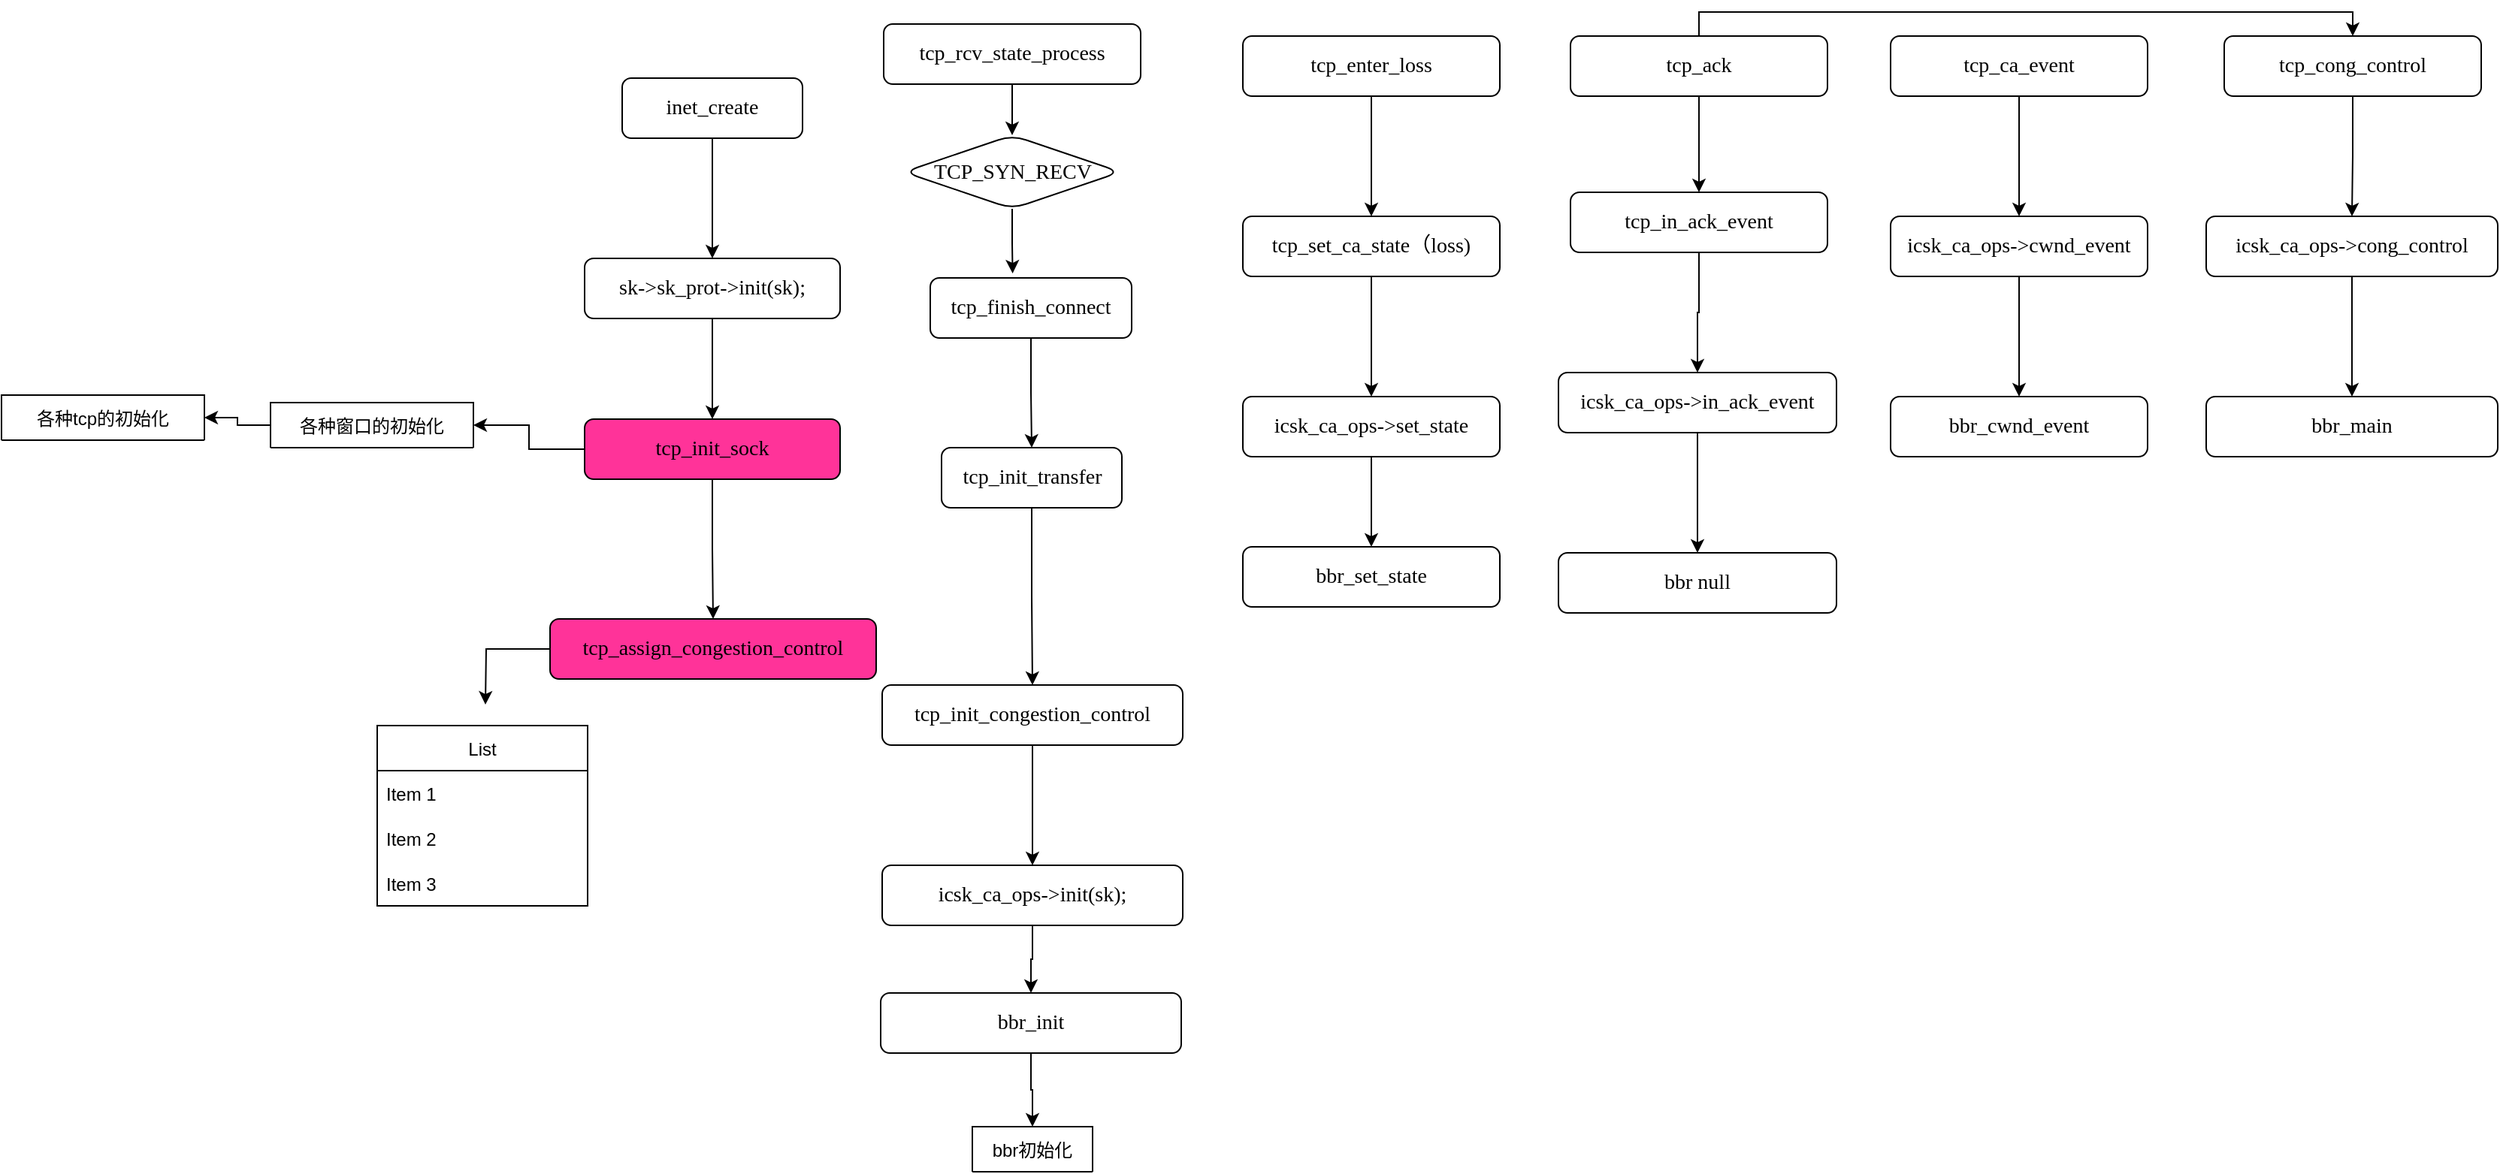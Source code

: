 <mxfile version="15.9.6" type="github">
  <diagram id="C5RBs43oDa-KdzZeNtuy" name="Page-1">
    <mxGraphModel dx="1551" dy="657" grid="0" gridSize="10" guides="1" tooltips="1" connect="1" arrows="1" fold="1" page="0" pageScale="1" pageWidth="827" pageHeight="1169" background="#FFFFFF" math="0" shadow="0">
      <root>
        <mxCell id="WIyWlLk6GJQsqaUBKTNV-0" />
        <mxCell id="WIyWlLk6GJQsqaUBKTNV-1" parent="WIyWlLk6GJQsqaUBKTNV-0" />
        <mxCell id="KVTQln2U7VDyB-NZJ23g-1" value="" style="edgeStyle=orthogonalEdgeStyle;rounded=0;orthogonalLoop=1;jettySize=auto;html=1;fontColor=default;labelBackgroundColor=none;" edge="1" parent="WIyWlLk6GJQsqaUBKTNV-1" source="WIyWlLk6GJQsqaUBKTNV-3" target="KVTQln2U7VDyB-NZJ23g-0">
          <mxGeometry relative="1" as="geometry" />
        </mxCell>
        <mxCell id="WIyWlLk6GJQsqaUBKTNV-3" value="&lt;pre style=&quot;font-family: &amp;quot;jetbrains mono&amp;quot;; font-size: 10.5pt;&quot;&gt;&lt;span style=&quot;&quot;&gt;inet_create&lt;/span&gt;&lt;/pre&gt;" style="rounded=1;whiteSpace=wrap;html=1;fontSize=12;glass=0;strokeWidth=1;shadow=0;labelBackgroundColor=none;fontColor=default;" parent="WIyWlLk6GJQsqaUBKTNV-1" vertex="1">
          <mxGeometry x="160" y="80" width="120" height="40" as="geometry" />
        </mxCell>
        <mxCell id="KVTQln2U7VDyB-NZJ23g-3" value="" style="edgeStyle=orthogonalEdgeStyle;rounded=0;orthogonalLoop=1;jettySize=auto;html=1;fontColor=default;labelBackgroundColor=none;" edge="1" parent="WIyWlLk6GJQsqaUBKTNV-1" source="KVTQln2U7VDyB-NZJ23g-0" target="KVTQln2U7VDyB-NZJ23g-2">
          <mxGeometry relative="1" as="geometry" />
        </mxCell>
        <mxCell id="KVTQln2U7VDyB-NZJ23g-0" value="&lt;pre style=&quot;font-family: &amp;quot;jetbrains mono&amp;quot;; font-size: 10.5pt;&quot;&gt;&lt;pre style=&quot;font-family: &amp;quot;jetbrains mono&amp;quot; ; font-size: 10.5pt&quot;&gt;sk-&amp;gt;&lt;span style=&quot;&quot;&gt;sk_prot&lt;/span&gt;-&amp;gt;init(sk)&lt;span style=&quot;&quot;&gt;;&lt;/span&gt;&lt;/pre&gt;&lt;/pre&gt;" style="rounded=1;whiteSpace=wrap;html=1;fontSize=12;glass=0;strokeWidth=1;shadow=0;labelBackgroundColor=none;fontColor=default;" vertex="1" parent="WIyWlLk6GJQsqaUBKTNV-1">
          <mxGeometry x="135" y="200" width="170" height="40" as="geometry" />
        </mxCell>
        <mxCell id="KVTQln2U7VDyB-NZJ23g-7" value="" style="edgeStyle=orthogonalEdgeStyle;rounded=0;orthogonalLoop=1;jettySize=auto;html=1;fontColor=default;labelBackgroundColor=none;" edge="1" parent="WIyWlLk6GJQsqaUBKTNV-1" source="KVTQln2U7VDyB-NZJ23g-2" target="KVTQln2U7VDyB-NZJ23g-6">
          <mxGeometry relative="1" as="geometry" />
        </mxCell>
        <mxCell id="KVTQln2U7VDyB-NZJ23g-40" value="" style="edgeStyle=orthogonalEdgeStyle;rounded=0;orthogonalLoop=1;jettySize=auto;html=1;fontColor=default;labelBackgroundColor=none;entryX=1;entryY=0.5;entryDx=0;entryDy=0;" edge="1" parent="WIyWlLk6GJQsqaUBKTNV-1" source="KVTQln2U7VDyB-NZJ23g-2" target="KVTQln2U7VDyB-NZJ23g-12">
          <mxGeometry relative="1" as="geometry">
            <mxPoint x="3" y="412" as="targetPoint" />
          </mxGeometry>
        </mxCell>
        <mxCell id="KVTQln2U7VDyB-NZJ23g-2" value="&lt;pre style=&quot;font-family: &amp;quot;jetbrains mono&amp;quot;; font-size: 10.5pt;&quot;&gt;&lt;pre style=&quot;font-family: &amp;quot;jetbrains mono&amp;quot; ; font-size: 10.5pt&quot;&gt;&lt;pre style=&quot;font-family: &amp;quot;jetbrains mono&amp;quot; ; font-size: 10.5pt&quot;&gt;&lt;span style=&quot;&quot;&gt;tcp_init_sock&lt;/span&gt;&lt;/pre&gt;&lt;/pre&gt;&lt;/pre&gt;" style="rounded=1;whiteSpace=wrap;html=1;fontSize=12;glass=0;strokeWidth=1;shadow=0;labelBackgroundColor=none;fillColor=#FF3399;fontColor=default;" vertex="1" parent="WIyWlLk6GJQsqaUBKTNV-1">
          <mxGeometry x="135" y="307" width="170" height="40" as="geometry" />
        </mxCell>
        <mxCell id="KVTQln2U7VDyB-NZJ23g-9" value="" style="edgeStyle=orthogonalEdgeStyle;rounded=0;orthogonalLoop=1;jettySize=auto;html=1;fontColor=default;labelBackgroundColor=none;" edge="1" parent="WIyWlLk6GJQsqaUBKTNV-1" source="KVTQln2U7VDyB-NZJ23g-6">
          <mxGeometry relative="1" as="geometry">
            <mxPoint x="69" y="497" as="targetPoint" />
          </mxGeometry>
        </mxCell>
        <mxCell id="KVTQln2U7VDyB-NZJ23g-6" value="&lt;pre style=&quot;font-family: &amp;quot;jetbrains mono&amp;quot;; font-size: 10.5pt;&quot;&gt;&lt;pre style=&quot;font-family: &amp;quot;jetbrains mono&amp;quot; ; font-size: 10.5pt&quot;&gt;&lt;pre style=&quot;font-family: &amp;quot;jetbrains mono&amp;quot; ; font-size: 10.5pt&quot;&gt;&lt;pre style=&quot;font-family: &amp;quot;jetbrains mono&amp;quot;; font-size: 10.5pt;&quot;&gt;&lt;span style=&quot;&quot;&gt;tcp_assign_congestion_control&lt;/span&gt;&lt;/pre&gt;&lt;/pre&gt;&lt;/pre&gt;&lt;/pre&gt;" style="rounded=1;whiteSpace=wrap;html=1;fontSize=12;glass=0;strokeWidth=1;shadow=0;labelBackgroundColor=none;fillColor=#FF3399;fontColor=default;" vertex="1" parent="WIyWlLk6GJQsqaUBKTNV-1">
          <mxGeometry x="112" y="440" width="217" height="40" as="geometry" />
        </mxCell>
        <mxCell id="KVTQln2U7VDyB-NZJ23g-33" value="" style="edgeStyle=orthogonalEdgeStyle;rounded=0;orthogonalLoop=1;jettySize=auto;html=1;fontColor=default;labelBackgroundColor=none;" edge="1" parent="WIyWlLk6GJQsqaUBKTNV-1" source="KVTQln2U7VDyB-NZJ23g-12" target="KVTQln2U7VDyB-NZJ23g-29">
          <mxGeometry relative="1" as="geometry" />
        </mxCell>
        <mxCell id="KVTQln2U7VDyB-NZJ23g-12" value="各种窗口的初始化" style="swimlane;fontStyle=0;childLayout=stackLayout;horizontal=1;startSize=30;horizontalStack=0;resizeParent=1;resizeParentMax=0;resizeLast=0;collapsible=1;marginBottom=0;labelBackgroundColor=none;fontColor=default;fillColor=#FFFFFF;" vertex="1" collapsed="1" parent="WIyWlLk6GJQsqaUBKTNV-1">
          <mxGeometry x="-74" y="296" width="135" height="30" as="geometry">
            <mxRectangle x="-74" y="296" width="140" height="152" as="alternateBounds" />
          </mxGeometry>
        </mxCell>
        <mxCell id="KVTQln2U7VDyB-NZJ23g-13" value="1.snd_cwnd = 10&#xa;" style="text;strokeColor=none;fillColor=none;align=left;verticalAlign=middle;spacingLeft=4;spacingRight=4;overflow=hidden;points=[[0,0.5],[1,0.5]];portConstraint=eastwest;rotatable=0;labelBackgroundColor=none;fontColor=#000000;" vertex="1" parent="KVTQln2U7VDyB-NZJ23g-12">
          <mxGeometry y="30" width="135" height="30" as="geometry" />
        </mxCell>
        <mxCell id="KVTQln2U7VDyB-NZJ23g-14" value="2.sk_sndbuf = sysctl_tcp_wmem[1]&#xa;" style="text;strokeColor=none;fillColor=none;align=left;verticalAlign=middle;spacingLeft=4;spacingRight=4;overflow=hidden;points=[[0,0.5],[1,0.5]];portConstraint=eastwest;rotatable=0;labelBackgroundColor=none;fontColor=#000000;" vertex="1" parent="KVTQln2U7VDyB-NZJ23g-12">
          <mxGeometry y="60" width="135" height="30" as="geometry" />
        </mxCell>
        <mxCell id="KVTQln2U7VDyB-NZJ23g-15" value="3. sk_rcvbuf = ysctl_tcp_rmem[1]" style="text;strokeColor=none;fillColor=none;align=left;verticalAlign=middle;spacingLeft=4;spacingRight=4;overflow=hidden;points=[[0,0.5],[1,0.5]];portConstraint=eastwest;rotatable=0;labelBackgroundColor=none;fontColor=#000000;" vertex="1" parent="KVTQln2U7VDyB-NZJ23g-12">
          <mxGeometry y="90" width="135" height="31" as="geometry" />
        </mxCell>
        <mxCell id="KVTQln2U7VDyB-NZJ23g-57" value="4. tp-&gt;rtt_min初始化" style="text;strokeColor=none;fillColor=none;align=left;verticalAlign=middle;spacingLeft=4;spacingRight=4;overflow=hidden;points=[[0,0.5],[1,0.5]];portConstraint=eastwest;rotatable=0;labelBackgroundColor=none;fontColor=#000000;" vertex="1" parent="KVTQln2U7VDyB-NZJ23g-12">
          <mxGeometry y="121" width="135" height="31" as="geometry" />
        </mxCell>
        <mxCell id="KVTQln2U7VDyB-NZJ23g-29" value="各种tcp的初始化" style="swimlane;fontStyle=0;childLayout=stackLayout;horizontal=1;startSize=30;horizontalStack=0;resizeParent=1;resizeParentMax=0;resizeLast=0;collapsible=1;marginBottom=0;labelBackgroundColor=none;fontColor=default;fillColor=#FFFFFF;" vertex="1" collapsed="1" parent="WIyWlLk6GJQsqaUBKTNV-1">
          <mxGeometry x="-253" y="291" width="135" height="30" as="geometry">
            <mxRectangle x="-67" y="386" width="140" height="121" as="alternateBounds" />
          </mxGeometry>
        </mxCell>
        <mxCell id="KVTQln2U7VDyB-NZJ23g-30" value="mss_cache = 536" style="text;strokeColor=none;fillColor=none;align=left;verticalAlign=middle;spacingLeft=4;spacingRight=4;overflow=hidden;points=[[0,0.5],[1,0.5]];portConstraint=eastwest;rotatable=0;labelBackgroundColor=none;fontColor=#000000;" vertex="1" parent="KVTQln2U7VDyB-NZJ23g-29">
          <mxGeometry y="30" width="135" height="30" as="geometry" />
        </mxCell>
        <mxCell id="KVTQln2U7VDyB-NZJ23g-31" value="快速空洞重传reordering = sysctl_tcp_reordering" style="text;strokeColor=none;fillColor=none;align=left;verticalAlign=middle;spacingLeft=4;spacingRight=4;overflow=hidden;points=[[0,0.5],[1,0.5]];portConstraint=eastwest;rotatable=0;labelBackgroundColor=none;fontColor=#000000;" vertex="1" parent="KVTQln2U7VDyB-NZJ23g-29">
          <mxGeometry y="60" width="135" height="30" as="geometry" />
        </mxCell>
        <mxCell id="KVTQln2U7VDyB-NZJ23g-32" value="3. sk_rcvbuf = ysctl_tcp_rmem[1]" style="text;strokeColor=none;fillColor=none;align=left;verticalAlign=middle;spacingLeft=4;spacingRight=4;overflow=hidden;points=[[0,0.5],[1,0.5]];portConstraint=eastwest;rotatable=0;labelBackgroundColor=none;fontColor=#000000;" vertex="1" parent="KVTQln2U7VDyB-NZJ23g-29">
          <mxGeometry y="90" width="135" height="31" as="geometry" />
        </mxCell>
        <mxCell id="KVTQln2U7VDyB-NZJ23g-34" value="List" style="swimlane;fontStyle=0;childLayout=stackLayout;horizontal=1;startSize=30;horizontalStack=0;resizeParent=1;resizeParentMax=0;resizeLast=0;collapsible=1;marginBottom=0;labelBackgroundColor=none;fontColor=default;fillColor=#FFFFFF;" vertex="1" parent="WIyWlLk6GJQsqaUBKTNV-1">
          <mxGeometry x="-3" y="511" width="140" height="120" as="geometry" />
        </mxCell>
        <mxCell id="KVTQln2U7VDyB-NZJ23g-35" value="Item 1" style="text;strokeColor=none;fillColor=none;align=left;verticalAlign=middle;spacingLeft=4;spacingRight=4;overflow=hidden;points=[[0,0.5],[1,0.5]];portConstraint=eastwest;rotatable=0;labelBackgroundColor=none;fontColor=default;" vertex="1" parent="KVTQln2U7VDyB-NZJ23g-34">
          <mxGeometry y="30" width="140" height="30" as="geometry" />
        </mxCell>
        <mxCell id="KVTQln2U7VDyB-NZJ23g-36" value="Item 2" style="text;strokeColor=none;fillColor=none;align=left;verticalAlign=middle;spacingLeft=4;spacingRight=4;overflow=hidden;points=[[0,0.5],[1,0.5]];portConstraint=eastwest;rotatable=0;labelBackgroundColor=none;fontColor=default;" vertex="1" parent="KVTQln2U7VDyB-NZJ23g-34">
          <mxGeometry y="60" width="140" height="30" as="geometry" />
        </mxCell>
        <mxCell id="KVTQln2U7VDyB-NZJ23g-37" value="Item 3" style="text;strokeColor=none;fillColor=none;align=left;verticalAlign=middle;spacingLeft=4;spacingRight=4;overflow=hidden;points=[[0,0.5],[1,0.5]];portConstraint=eastwest;rotatable=0;labelBackgroundColor=none;fontColor=default;" vertex="1" parent="KVTQln2U7VDyB-NZJ23g-34">
          <mxGeometry y="90" width="140" height="30" as="geometry" />
        </mxCell>
        <mxCell id="KVTQln2U7VDyB-NZJ23g-44" value="" style="edgeStyle=orthogonalEdgeStyle;rounded=0;orthogonalLoop=1;jettySize=auto;html=1;fontColor=default;labelBackgroundColor=none;" edge="1" parent="WIyWlLk6GJQsqaUBKTNV-1" source="KVTQln2U7VDyB-NZJ23g-41" target="KVTQln2U7VDyB-NZJ23g-49">
          <mxGeometry relative="1" as="geometry">
            <mxPoint x="425" y="321" as="targetPoint" />
          </mxGeometry>
        </mxCell>
        <mxCell id="KVTQln2U7VDyB-NZJ23g-41" value="&lt;pre style=&quot;font-family: &amp;quot;jetbrains mono&amp;quot;; font-size: 10.5pt;&quot;&gt;&lt;pre style=&quot;font-family: &amp;quot;jetbrains mono&amp;quot;; font-size: 10.5pt;&quot;&gt;&lt;span style=&quot;&quot;&gt;tcp_finish_connect&lt;/span&gt;&lt;/pre&gt;&lt;/pre&gt;" style="rounded=1;whiteSpace=wrap;html=1;fontSize=12;glass=0;strokeWidth=1;shadow=0;labelBackgroundColor=none;fontColor=default;" vertex="1" parent="WIyWlLk6GJQsqaUBKTNV-1">
          <mxGeometry x="365" y="213" width="134" height="40" as="geometry" />
        </mxCell>
        <mxCell id="KVTQln2U7VDyB-NZJ23g-48" value="" style="edgeStyle=orthogonalEdgeStyle;rounded=0;orthogonalLoop=1;jettySize=auto;html=1;fontColor=default;labelBackgroundColor=none;" edge="1" parent="WIyWlLk6GJQsqaUBKTNV-1" source="KVTQln2U7VDyB-NZJ23g-45" target="KVTQln2U7VDyB-NZJ23g-47">
          <mxGeometry relative="1" as="geometry" />
        </mxCell>
        <mxCell id="KVTQln2U7VDyB-NZJ23g-45" value="&lt;pre style=&quot;font-family: &amp;quot;jetbrains mono&amp;quot;; font-size: 10.5pt;&quot;&gt;&lt;pre style=&quot;font-family: &amp;quot;jetbrains mono&amp;quot;; font-size: 10.5pt;&quot;&gt;&lt;pre style=&quot;font-family: &amp;quot;jetbrains mono&amp;quot; ; font-size: 10.5pt&quot;&gt;&lt;span style=&quot;&quot;&gt;tcp_rcv_state_process&lt;/span&gt;&lt;/pre&gt;&lt;/pre&gt;&lt;/pre&gt;" style="rounded=1;whiteSpace=wrap;html=1;fontSize=12;glass=0;strokeWidth=1;shadow=0;labelBackgroundColor=none;fontColor=default;" vertex="1" parent="WIyWlLk6GJQsqaUBKTNV-1">
          <mxGeometry x="334" y="44" width="171" height="40" as="geometry" />
        </mxCell>
        <mxCell id="KVTQln2U7VDyB-NZJ23g-53" value="" style="edgeStyle=orthogonalEdgeStyle;rounded=0;orthogonalLoop=1;jettySize=auto;html=1;fontColor=default;entryX=0.409;entryY=-0.075;entryDx=0;entryDy=0;entryPerimeter=0;labelBackgroundColor=none;" edge="1" parent="WIyWlLk6GJQsqaUBKTNV-1" source="KVTQln2U7VDyB-NZJ23g-47" target="KVTQln2U7VDyB-NZJ23g-41">
          <mxGeometry relative="1" as="geometry" />
        </mxCell>
        <mxCell id="KVTQln2U7VDyB-NZJ23g-47" value="&lt;pre style=&quot;font-family: &amp;quot;jetbrains mono&amp;quot;; font-size: 10.5pt;&quot;&gt;TCP_SYN_RECV&lt;/pre&gt;" style="rhombus;whiteSpace=wrap;html=1;rounded=1;glass=0;strokeWidth=1;shadow=0;labelBackgroundColor=none;fontColor=default;" vertex="1" parent="WIyWlLk6GJQsqaUBKTNV-1">
          <mxGeometry x="347.5" y="118" width="144" height="49" as="geometry" />
        </mxCell>
        <mxCell id="KVTQln2U7VDyB-NZJ23g-52" value="" style="edgeStyle=orthogonalEdgeStyle;rounded=0;orthogonalLoop=1;jettySize=auto;html=1;fontColor=default;labelBackgroundColor=none;" edge="1" parent="WIyWlLk6GJQsqaUBKTNV-1" source="KVTQln2U7VDyB-NZJ23g-49" target="KVTQln2U7VDyB-NZJ23g-51">
          <mxGeometry relative="1" as="geometry" />
        </mxCell>
        <mxCell id="KVTQln2U7VDyB-NZJ23g-49" value="&lt;pre style=&quot;font-family: &amp;quot;jetbrains mono&amp;quot;; font-size: 10.5pt;&quot;&gt;tcp_init_transfer&lt;/pre&gt;" style="whiteSpace=wrap;html=1;rounded=1;glass=0;strokeWidth=1;shadow=0;labelBackgroundColor=none;fontColor=default;" vertex="1" parent="WIyWlLk6GJQsqaUBKTNV-1">
          <mxGeometry x="372.5" y="326" width="120" height="40" as="geometry" />
        </mxCell>
        <mxCell id="KVTQln2U7VDyB-NZJ23g-56" value="" style="edgeStyle=orthogonalEdgeStyle;rounded=0;orthogonalLoop=1;jettySize=auto;html=1;labelBackgroundColor=none;fontColor=default;" edge="1" parent="WIyWlLk6GJQsqaUBKTNV-1" source="KVTQln2U7VDyB-NZJ23g-51" target="KVTQln2U7VDyB-NZJ23g-55">
          <mxGeometry relative="1" as="geometry" />
        </mxCell>
        <mxCell id="KVTQln2U7VDyB-NZJ23g-51" value="&lt;pre style=&quot;font-family: &amp;quot;jetbrains mono&amp;quot;; font-size: 10.5pt;&quot;&gt;&lt;pre style=&quot;font-family: &amp;quot;jetbrains mono&amp;quot; ; font-size: 10.5pt&quot;&gt;tcp_init_congestion_control&lt;/pre&gt;&lt;/pre&gt;" style="whiteSpace=wrap;html=1;rounded=1;glass=0;strokeWidth=1;shadow=0;labelBackgroundColor=none;fontColor=default;" vertex="1" parent="WIyWlLk6GJQsqaUBKTNV-1">
          <mxGeometry x="333" y="484" width="200" height="40" as="geometry" />
        </mxCell>
        <mxCell id="KVTQln2U7VDyB-NZJ23g-59" value="" style="edgeStyle=orthogonalEdgeStyle;rounded=0;orthogonalLoop=1;jettySize=auto;html=1;labelBackgroundColor=none;fontColor=default;" edge="1" parent="WIyWlLk6GJQsqaUBKTNV-1" source="KVTQln2U7VDyB-NZJ23g-55" target="KVTQln2U7VDyB-NZJ23g-58">
          <mxGeometry relative="1" as="geometry" />
        </mxCell>
        <mxCell id="KVTQln2U7VDyB-NZJ23g-55" value="&lt;pre style=&quot;font-family: &amp;quot;jetbrains mono&amp;quot; ; font-size: 10.5pt&quot;&gt;&lt;pre style=&quot;font-family: &amp;quot;jetbrains mono&amp;quot; ; font-size: 10.5pt&quot;&gt;&lt;pre style=&quot;font-family: &amp;quot;jetbrains mono&amp;quot;; font-size: 10.5pt;&quot;&gt;&lt;span style=&quot;&quot;&gt;icsk_ca_ops&lt;/span&gt;-&amp;gt;&lt;span style=&quot;&quot;&gt;init&lt;/span&gt;(sk)&lt;span style=&quot;&quot;&gt;;&lt;/span&gt;&lt;/pre&gt;&lt;/pre&gt;&lt;/pre&gt;" style="whiteSpace=wrap;html=1;rounded=1;glass=0;strokeWidth=1;shadow=0;labelBackgroundColor=none;fontColor=default;" vertex="1" parent="WIyWlLk6GJQsqaUBKTNV-1">
          <mxGeometry x="333" y="604" width="200" height="40" as="geometry" />
        </mxCell>
        <mxCell id="KVTQln2U7VDyB-NZJ23g-72" value="" style="edgeStyle=orthogonalEdgeStyle;rounded=0;orthogonalLoop=1;jettySize=auto;html=1;labelBackgroundColor=none;fontColor=default;" edge="1" parent="WIyWlLk6GJQsqaUBKTNV-1" source="KVTQln2U7VDyB-NZJ23g-58" target="KVTQln2U7VDyB-NZJ23g-71">
          <mxGeometry relative="1" as="geometry" />
        </mxCell>
        <mxCell id="KVTQln2U7VDyB-NZJ23g-58" value="&lt;pre style=&quot;font-family: &amp;quot;jetbrains mono&amp;quot; ; font-size: 10.5pt&quot;&gt;&lt;pre style=&quot;font-family: &amp;quot;jetbrains mono&amp;quot; ; font-size: 10.5pt&quot;&gt;&lt;pre style=&quot;font-family: &amp;quot;jetbrains mono&amp;quot;; font-size: 10.5pt;&quot;&gt;&lt;pre style=&quot;font-family: &amp;quot;jetbrains mono&amp;quot;; font-size: 10.5pt;&quot;&gt;&lt;span style=&quot;&quot;&gt;bbr_init&lt;/span&gt;&lt;/pre&gt;&lt;/pre&gt;&lt;/pre&gt;&lt;/pre&gt;" style="whiteSpace=wrap;html=1;rounded=1;glass=0;strokeWidth=1;shadow=0;labelBackgroundColor=none;fontColor=default;" vertex="1" parent="WIyWlLk6GJQsqaUBKTNV-1">
          <mxGeometry x="332" y="689" width="200" height="40" as="geometry" />
        </mxCell>
        <mxCell id="KVTQln2U7VDyB-NZJ23g-60" value="bbr初始化" style="swimlane;fontStyle=0;childLayout=stackLayout;horizontal=1;startSize=30;horizontalStack=0;resizeParent=1;resizeParentMax=0;resizeLast=0;collapsible=1;marginBottom=0;labelBackgroundColor=none;fontColor=default;fillColor=#FFFFFF;" vertex="1" collapsed="1" parent="WIyWlLk6GJQsqaUBKTNV-1">
          <mxGeometry x="393" y="778" width="80" height="30" as="geometry">
            <mxRectangle x="847" y="524" width="140" height="120" as="alternateBounds" />
          </mxGeometry>
        </mxCell>
        <mxCell id="KVTQln2U7VDyB-NZJ23g-61" value="sk_pacing_status = need" style="text;strokeColor=none;fillColor=none;align=left;verticalAlign=middle;spacingLeft=4;spacingRight=4;overflow=hidden;points=[[0,0.5],[1,0.5]];portConstraint=eastwest;rotatable=0;labelBackgroundColor=none;fontColor=#000000;" vertex="1" parent="KVTQln2U7VDyB-NZJ23g-60">
          <mxGeometry y="30" width="80" height="30" as="geometry" />
        </mxCell>
        <mxCell id="KVTQln2U7VDyB-NZJ23g-62" value="Item 2" style="text;strokeColor=none;fillColor=none;align=left;verticalAlign=middle;spacingLeft=4;spacingRight=4;overflow=hidden;points=[[0,0.5],[1,0.5]];portConstraint=eastwest;rotatable=0;labelBackgroundColor=none;fontColor=#000000;" vertex="1" parent="KVTQln2U7VDyB-NZJ23g-60">
          <mxGeometry y="60" width="80" height="30" as="geometry" />
        </mxCell>
        <mxCell id="KVTQln2U7VDyB-NZJ23g-63" value="Item 3" style="text;strokeColor=none;fillColor=none;align=left;verticalAlign=middle;spacingLeft=4;spacingRight=4;overflow=hidden;points=[[0,0.5],[1,0.5]];portConstraint=eastwest;rotatable=0;labelBackgroundColor=none;fontColor=#000000;" vertex="1" parent="KVTQln2U7VDyB-NZJ23g-60">
          <mxGeometry y="90" width="80" height="30" as="geometry" />
        </mxCell>
        <mxCell id="KVTQln2U7VDyB-NZJ23g-71" value="" style="shape=singleArrow;whiteSpace=wrap;html=1;arrowWidth=0.4;arrowSize=0.4;fontColor=#000000;rounded=1;glass=0;strokeWidth=1;shadow=0;labelBackgroundColor=none;" vertex="1" parent="KVTQln2U7VDyB-NZJ23g-60">
          <mxGeometry y="120" width="80" height="60" as="geometry" />
        </mxCell>
        <mxCell id="KVTQln2U7VDyB-NZJ23g-66" value="" style="edgeStyle=orthogonalEdgeStyle;rounded=0;orthogonalLoop=1;jettySize=auto;html=1;labelBackgroundColor=none;fontColor=default;" edge="1" parent="WIyWlLk6GJQsqaUBKTNV-1" source="KVTQln2U7VDyB-NZJ23g-64" target="KVTQln2U7VDyB-NZJ23g-65">
          <mxGeometry relative="1" as="geometry" />
        </mxCell>
        <mxCell id="KVTQln2U7VDyB-NZJ23g-64" value="&lt;pre style=&quot;font-family: &amp;quot;jetbrains mono&amp;quot; ; font-size: 10.5pt&quot;&gt;&lt;pre style=&quot;font-family: &amp;quot;jetbrains mono&amp;quot; ; font-size: 10.5pt&quot;&gt;&lt;pre style=&quot;font-family: &amp;quot;jetbrains mono&amp;quot; ; font-size: 10.5pt&quot;&gt;&lt;pre style=&quot;font-family: &amp;quot;jetbrains mono&amp;quot;; font-size: 10.5pt;&quot;&gt;&lt;span style=&quot;&quot;&gt;tcp_enter_loss&lt;/span&gt;&lt;/pre&gt;&lt;/pre&gt;&lt;/pre&gt;&lt;/pre&gt;" style="rounded=1;whiteSpace=wrap;html=1;fontSize=12;glass=0;strokeWidth=1;shadow=0;labelBackgroundColor=none;fontColor=default;" vertex="1" parent="WIyWlLk6GJQsqaUBKTNV-1">
          <mxGeometry x="573" y="52" width="171" height="40" as="geometry" />
        </mxCell>
        <mxCell id="KVTQln2U7VDyB-NZJ23g-68" value="" style="edgeStyle=orthogonalEdgeStyle;rounded=0;orthogonalLoop=1;jettySize=auto;html=1;labelBackgroundColor=none;fontColor=default;" edge="1" parent="WIyWlLk6GJQsqaUBKTNV-1" source="KVTQln2U7VDyB-NZJ23g-65" target="KVTQln2U7VDyB-NZJ23g-67">
          <mxGeometry relative="1" as="geometry" />
        </mxCell>
        <mxCell id="KVTQln2U7VDyB-NZJ23g-65" value="&lt;pre style=&quot;font-family: &amp;quot;jetbrains mono&amp;quot; ; font-size: 10.5pt&quot;&gt;&lt;pre style=&quot;font-family: &amp;quot;jetbrains mono&amp;quot; ; font-size: 10.5pt&quot;&gt;&lt;pre style=&quot;font-family: &amp;quot;jetbrains mono&amp;quot; ; font-size: 10.5pt&quot;&gt;&lt;pre style=&quot;font-family: &amp;quot;jetbrains mono&amp;quot;; font-size: 10.5pt;&quot;&gt;&lt;pre style=&quot;font-family: &amp;quot;jetbrains mono&amp;quot; ; font-size: 10.5pt&quot;&gt;tcp_set_ca_state（loss)&lt;/pre&gt;&lt;/pre&gt;&lt;/pre&gt;&lt;/pre&gt;&lt;/pre&gt;" style="rounded=1;whiteSpace=wrap;html=1;fontSize=12;glass=0;strokeWidth=1;shadow=0;labelBackgroundColor=none;fontColor=default;" vertex="1" parent="WIyWlLk6GJQsqaUBKTNV-1">
          <mxGeometry x="573" y="172" width="171" height="40" as="geometry" />
        </mxCell>
        <mxCell id="KVTQln2U7VDyB-NZJ23g-70" value="" style="edgeStyle=orthogonalEdgeStyle;rounded=0;orthogonalLoop=1;jettySize=auto;html=1;labelBackgroundColor=none;fontColor=default;" edge="1" parent="WIyWlLk6GJQsqaUBKTNV-1" source="KVTQln2U7VDyB-NZJ23g-67" target="KVTQln2U7VDyB-NZJ23g-69">
          <mxGeometry relative="1" as="geometry" />
        </mxCell>
        <mxCell id="KVTQln2U7VDyB-NZJ23g-67" value="&lt;pre style=&quot;font-family: &amp;quot;jetbrains mono&amp;quot; ; font-size: 10.5pt&quot;&gt;&lt;pre style=&quot;font-family: &amp;quot;jetbrains mono&amp;quot; ; font-size: 10.5pt&quot;&gt;&lt;pre style=&quot;font-family: &amp;quot;jetbrains mono&amp;quot; ; font-size: 10.5pt&quot;&gt;&lt;pre style=&quot;font-family: &amp;quot;jetbrains mono&amp;quot;; font-size: 10.5pt;&quot;&gt;&lt;pre style=&quot;font-family: &amp;quot;jetbrains mono&amp;quot; ; font-size: 10.5pt&quot;&gt;&lt;pre style=&quot;font-family: &amp;quot;jetbrains mono&amp;quot; ; font-size: 10.5pt&quot;&gt;icsk_ca_ops-&amp;gt;set_state&lt;/pre&gt;&lt;/pre&gt;&lt;/pre&gt;&lt;/pre&gt;&lt;/pre&gt;&lt;/pre&gt;" style="rounded=1;whiteSpace=wrap;html=1;fontSize=12;glass=0;strokeWidth=1;shadow=0;labelBackgroundColor=none;fontColor=default;" vertex="1" parent="WIyWlLk6GJQsqaUBKTNV-1">
          <mxGeometry x="573" y="292" width="171" height="40" as="geometry" />
        </mxCell>
        <mxCell id="KVTQln2U7VDyB-NZJ23g-69" value="&lt;pre style=&quot;font-family: &amp;quot;jetbrains mono&amp;quot; ; font-size: 10.5pt&quot;&gt;&lt;pre style=&quot;font-family: &amp;quot;jetbrains mono&amp;quot; ; font-size: 10.5pt&quot;&gt;&lt;pre style=&quot;font-family: &amp;quot;jetbrains mono&amp;quot; ; font-size: 10.5pt&quot;&gt;&lt;pre style=&quot;font-family: &amp;quot;jetbrains mono&amp;quot;; font-size: 10.5pt;&quot;&gt;&lt;pre style=&quot;font-family: &amp;quot;jetbrains mono&amp;quot; ; font-size: 10.5pt&quot;&gt;&lt;pre style=&quot;font-family: &amp;quot;jetbrains mono&amp;quot; ; font-size: 10.5pt&quot;&gt;&lt;pre style=&quot;font-family: &amp;quot;jetbrains mono&amp;quot; ; font-size: 10.5pt&quot;&gt;&lt;span style=&quot;&quot;&gt;bbr_set_state&lt;/span&gt;&lt;/pre&gt;&lt;/pre&gt;&lt;/pre&gt;&lt;/pre&gt;&lt;/pre&gt;&lt;/pre&gt;&lt;/pre&gt;" style="rounded=1;whiteSpace=wrap;html=1;fontSize=12;glass=0;strokeWidth=1;shadow=0;labelBackgroundColor=none;fontColor=default;" vertex="1" parent="WIyWlLk6GJQsqaUBKTNV-1">
          <mxGeometry x="573" y="392" width="171" height="40" as="geometry" />
        </mxCell>
        <mxCell id="KVTQln2U7VDyB-NZJ23g-76" value="" style="edgeStyle=orthogonalEdgeStyle;rounded=0;orthogonalLoop=1;jettySize=auto;html=1;labelBackgroundColor=none;fontColor=default;" edge="1" parent="WIyWlLk6GJQsqaUBKTNV-1" source="KVTQln2U7VDyB-NZJ23g-74" target="KVTQln2U7VDyB-NZJ23g-75">
          <mxGeometry relative="1" as="geometry" />
        </mxCell>
        <mxCell id="KVTQln2U7VDyB-NZJ23g-74" value="&lt;pre style=&quot;font-family: &amp;quot;jetbrains mono&amp;quot; ; font-size: 10.5pt&quot;&gt;&lt;pre style=&quot;font-family: &amp;quot;jetbrains mono&amp;quot; ; font-size: 10.5pt&quot;&gt;&lt;pre style=&quot;font-family: &amp;quot;jetbrains mono&amp;quot; ; font-size: 10.5pt&quot;&gt;&lt;pre style=&quot;font-family: &amp;quot;jetbrains mono&amp;quot;; font-size: 10.5pt;&quot;&gt;&lt;pre style=&quot;font-family: &amp;quot;jetbrains mono&amp;quot; ; font-size: 10.5pt&quot;&gt;&lt;span style=&quot;&quot;&gt;tcp_in_ack_event&lt;/span&gt;&lt;/pre&gt;&lt;/pre&gt;&lt;/pre&gt;&lt;/pre&gt;&lt;/pre&gt;" style="rounded=1;whiteSpace=wrap;html=1;fontSize=12;glass=0;strokeWidth=1;shadow=0;labelBackgroundColor=none;fontColor=default;" vertex="1" parent="WIyWlLk6GJQsqaUBKTNV-1">
          <mxGeometry x="791" y="156" width="171" height="40" as="geometry" />
        </mxCell>
        <mxCell id="KVTQln2U7VDyB-NZJ23g-78" value="" style="edgeStyle=orthogonalEdgeStyle;rounded=0;orthogonalLoop=1;jettySize=auto;html=1;labelBackgroundColor=none;fontColor=default;" edge="1" parent="WIyWlLk6GJQsqaUBKTNV-1" source="KVTQln2U7VDyB-NZJ23g-75" target="KVTQln2U7VDyB-NZJ23g-77">
          <mxGeometry relative="1" as="geometry" />
        </mxCell>
        <mxCell id="KVTQln2U7VDyB-NZJ23g-75" value="&lt;pre style=&quot;font-family: &amp;quot;jetbrains mono&amp;quot; ; font-size: 10.5pt&quot;&gt;&lt;pre style=&quot;font-family: &amp;quot;jetbrains mono&amp;quot; ; font-size: 10.5pt&quot;&gt;&lt;pre style=&quot;font-family: &amp;quot;jetbrains mono&amp;quot; ; font-size: 10.5pt&quot;&gt;&lt;pre style=&quot;font-family: &amp;quot;jetbrains mono&amp;quot;; font-size: 10.5pt;&quot;&gt;&lt;pre style=&quot;font-family: &amp;quot;jetbrains mono&amp;quot; ; font-size: 10.5pt&quot;&gt;&lt;pre style=&quot;font-family: &amp;quot;jetbrains mono&amp;quot; ; font-size: 10.5pt&quot;&gt;&lt;span style=&quot;&quot;&gt;icsk_ca_ops&lt;/span&gt;-&amp;gt;&lt;span style=&quot;&quot;&gt;in_ack_event&lt;/span&gt;&lt;/pre&gt;&lt;/pre&gt;&lt;/pre&gt;&lt;/pre&gt;&lt;/pre&gt;&lt;/pre&gt;" style="rounded=1;whiteSpace=wrap;html=1;fontSize=12;glass=0;strokeWidth=1;shadow=0;labelBackgroundColor=none;fontColor=default;" vertex="1" parent="WIyWlLk6GJQsqaUBKTNV-1">
          <mxGeometry x="783" y="276" width="185" height="40" as="geometry" />
        </mxCell>
        <mxCell id="KVTQln2U7VDyB-NZJ23g-77" value="&lt;pre style=&quot;font-family: &amp;quot;jetbrains mono&amp;quot; ; font-size: 10.5pt&quot;&gt;&lt;pre style=&quot;font-family: &amp;quot;jetbrains mono&amp;quot; ; font-size: 10.5pt&quot;&gt;&lt;pre style=&quot;font-family: &amp;quot;jetbrains mono&amp;quot; ; font-size: 10.5pt&quot;&gt;&lt;pre style=&quot;font-family: &amp;quot;jetbrains mono&amp;quot;; font-size: 10.5pt;&quot;&gt;&lt;pre style=&quot;font-family: &amp;quot;jetbrains mono&amp;quot; ; font-size: 10.5pt&quot;&gt;&lt;pre style=&quot;font-family: &amp;quot;jetbrains mono&amp;quot; ; font-size: 10.5pt&quot;&gt;&lt;font&gt;bbr null&lt;/font&gt;&lt;/pre&gt;&lt;/pre&gt;&lt;/pre&gt;&lt;/pre&gt;&lt;/pre&gt;&lt;/pre&gt;" style="rounded=1;whiteSpace=wrap;html=1;fontSize=12;glass=0;strokeWidth=1;shadow=0;labelBackgroundColor=none;fontColor=default;" vertex="1" parent="WIyWlLk6GJQsqaUBKTNV-1">
          <mxGeometry x="783" y="396" width="185" height="40" as="geometry" />
        </mxCell>
        <mxCell id="KVTQln2U7VDyB-NZJ23g-81" value="" style="edgeStyle=orthogonalEdgeStyle;rounded=0;orthogonalLoop=1;jettySize=auto;html=1;labelBackgroundColor=none;fontColor=default;" edge="1" parent="WIyWlLk6GJQsqaUBKTNV-1" source="KVTQln2U7VDyB-NZJ23g-79" target="KVTQln2U7VDyB-NZJ23g-80">
          <mxGeometry relative="1" as="geometry" />
        </mxCell>
        <mxCell id="KVTQln2U7VDyB-NZJ23g-79" value="&lt;pre style=&quot;font-family: &amp;quot;jetbrains mono&amp;quot; ; font-size: 10.5pt&quot;&gt;&lt;pre style=&quot;font-family: &amp;quot;jetbrains mono&amp;quot; ; font-size: 10.5pt&quot;&gt;&lt;pre style=&quot;font-family: &amp;quot;jetbrains mono&amp;quot; ; font-size: 10.5pt&quot;&gt;&lt;pre style=&quot;font-family: &amp;quot;jetbrains mono&amp;quot;; font-size: 10.5pt;&quot;&gt;&lt;pre style=&quot;font-family: &amp;quot;jetbrains mono&amp;quot; ; font-size: 10.5pt&quot;&gt;&lt;pre style=&quot;font-family: &amp;quot;jetbrains mono&amp;quot; ; font-size: 10.5pt&quot;&gt;&lt;span style=&quot;&quot;&gt;tcp_ca_event&lt;/span&gt;&lt;/pre&gt;&lt;/pre&gt;&lt;/pre&gt;&lt;/pre&gt;&lt;/pre&gt;&lt;/pre&gt;" style="rounded=1;whiteSpace=wrap;html=1;fontSize=12;glass=0;strokeWidth=1;shadow=0;labelBackgroundColor=none;fontColor=default;" vertex="1" parent="WIyWlLk6GJQsqaUBKTNV-1">
          <mxGeometry x="1004" y="52" width="171" height="40" as="geometry" />
        </mxCell>
        <mxCell id="KVTQln2U7VDyB-NZJ23g-83" value="" style="edgeStyle=orthogonalEdgeStyle;rounded=0;orthogonalLoop=1;jettySize=auto;html=1;labelBackgroundColor=none;fontColor=default;" edge="1" parent="WIyWlLk6GJQsqaUBKTNV-1" source="KVTQln2U7VDyB-NZJ23g-80" target="KVTQln2U7VDyB-NZJ23g-82">
          <mxGeometry relative="1" as="geometry" />
        </mxCell>
        <mxCell id="KVTQln2U7VDyB-NZJ23g-80" value="&lt;pre style=&quot;font-family: &amp;quot;jetbrains mono&amp;quot; ; font-size: 10.5pt&quot;&gt;&lt;pre style=&quot;font-family: &amp;quot;jetbrains mono&amp;quot; ; font-size: 10.5pt&quot;&gt;&lt;pre style=&quot;font-family: &amp;quot;jetbrains mono&amp;quot; ; font-size: 10.5pt&quot;&gt;&lt;pre style=&quot;font-family: &amp;quot;jetbrains mono&amp;quot;; font-size: 10.5pt;&quot;&gt;&lt;pre style=&quot;font-family: &amp;quot;jetbrains mono&amp;quot; ; font-size: 10.5pt&quot;&gt;&lt;pre style=&quot;font-family: &amp;quot;jetbrains mono&amp;quot; ; font-size: 10.5pt&quot;&gt;&lt;pre style=&quot;font-family: &amp;quot;jetbrains mono&amp;quot; ; font-size: 10.5pt&quot;&gt;&lt;span style=&quot;&quot;&gt;icsk_ca_ops&lt;/span&gt;-&amp;gt;&lt;span style=&quot;&quot;&gt;cwnd_event&lt;/span&gt;&lt;/pre&gt;&lt;/pre&gt;&lt;/pre&gt;&lt;/pre&gt;&lt;/pre&gt;&lt;/pre&gt;&lt;/pre&gt;" style="rounded=1;whiteSpace=wrap;html=1;fontSize=12;glass=0;strokeWidth=1;shadow=0;labelBackgroundColor=none;fontColor=default;" vertex="1" parent="WIyWlLk6GJQsqaUBKTNV-1">
          <mxGeometry x="1004" y="172" width="171" height="40" as="geometry" />
        </mxCell>
        <mxCell id="KVTQln2U7VDyB-NZJ23g-82" value="&lt;pre style=&quot;font-family: &amp;quot;jetbrains mono&amp;quot; ; font-size: 10.5pt&quot;&gt;&lt;pre style=&quot;font-family: &amp;quot;jetbrains mono&amp;quot; ; font-size: 10.5pt&quot;&gt;&lt;pre style=&quot;font-family: &amp;quot;jetbrains mono&amp;quot; ; font-size: 10.5pt&quot;&gt;&lt;pre style=&quot;font-family: &amp;quot;jetbrains mono&amp;quot;; font-size: 10.5pt;&quot;&gt;&lt;pre style=&quot;font-family: &amp;quot;jetbrains mono&amp;quot; ; font-size: 10.5pt&quot;&gt;&lt;pre style=&quot;font-family: &amp;quot;jetbrains mono&amp;quot; ; font-size: 10.5pt&quot;&gt;&lt;pre style=&quot;font-family: &amp;quot;jetbrains mono&amp;quot; ; font-size: 10.5pt&quot;&gt;&lt;pre style=&quot;font-family: &amp;quot;jetbrains mono&amp;quot; ; font-size: 10.5pt&quot;&gt;&lt;span style=&quot;&quot;&gt;bbr_cwnd_event&lt;/span&gt;&lt;/pre&gt;&lt;/pre&gt;&lt;/pre&gt;&lt;/pre&gt;&lt;/pre&gt;&lt;/pre&gt;&lt;/pre&gt;&lt;/pre&gt;" style="rounded=1;whiteSpace=wrap;html=1;fontSize=12;glass=0;strokeWidth=1;shadow=0;labelBackgroundColor=none;fontColor=default;" vertex="1" parent="WIyWlLk6GJQsqaUBKTNV-1">
          <mxGeometry x="1004" y="292" width="171" height="40" as="geometry" />
        </mxCell>
        <mxCell id="KVTQln2U7VDyB-NZJ23g-85" value="" style="edgeStyle=orthogonalEdgeStyle;rounded=0;orthogonalLoop=1;jettySize=auto;html=1;labelBackgroundColor=none;fontColor=default;" edge="1" parent="WIyWlLk6GJQsqaUBKTNV-1" source="KVTQln2U7VDyB-NZJ23g-84" target="KVTQln2U7VDyB-NZJ23g-74">
          <mxGeometry relative="1" as="geometry" />
        </mxCell>
        <mxCell id="KVTQln2U7VDyB-NZJ23g-87" value="" style="edgeStyle=orthogonalEdgeStyle;rounded=0;orthogonalLoop=1;jettySize=auto;html=1;labelBackgroundColor=none;fontColor=default;" edge="1" parent="WIyWlLk6GJQsqaUBKTNV-1" source="KVTQln2U7VDyB-NZJ23g-84" target="KVTQln2U7VDyB-NZJ23g-86">
          <mxGeometry relative="1" as="geometry">
            <Array as="points">
              <mxPoint x="877" y="36" />
            </Array>
          </mxGeometry>
        </mxCell>
        <mxCell id="KVTQln2U7VDyB-NZJ23g-84" value="&lt;pre style=&quot;font-family: &amp;quot;jetbrains mono&amp;quot; ; font-size: 10.5pt&quot;&gt;&lt;pre style=&quot;font-family: &amp;quot;jetbrains mono&amp;quot; ; font-size: 10.5pt&quot;&gt;&lt;pre style=&quot;font-family: &amp;quot;jetbrains mono&amp;quot; ; font-size: 10.5pt&quot;&gt;&lt;pre style=&quot;font-family: &amp;quot;jetbrains mono&amp;quot;; font-size: 10.5pt;&quot;&gt;&lt;pre style=&quot;font-family: &amp;quot;jetbrains mono&amp;quot; ; font-size: 10.5pt&quot;&gt;&lt;pre style=&quot;font-family: &amp;quot;jetbrains mono&amp;quot; ; font-size: 10.5pt&quot;&gt;&lt;pre style=&quot;font-family: &amp;quot;jetbrains mono&amp;quot; ; font-size: 10.5pt&quot;&gt;&lt;span style=&quot;&quot;&gt;tcp_ack&lt;/span&gt;&lt;/pre&gt;&lt;/pre&gt;&lt;/pre&gt;&lt;/pre&gt;&lt;/pre&gt;&lt;/pre&gt;&lt;/pre&gt;" style="rounded=1;whiteSpace=wrap;html=1;fontSize=12;glass=0;strokeWidth=1;shadow=0;labelBackgroundColor=none;fontColor=default;" vertex="1" parent="WIyWlLk6GJQsqaUBKTNV-1">
          <mxGeometry x="791" y="52" width="171" height="40" as="geometry" />
        </mxCell>
        <mxCell id="KVTQln2U7VDyB-NZJ23g-89" value="" style="edgeStyle=orthogonalEdgeStyle;rounded=0;orthogonalLoop=1;jettySize=auto;html=1;labelBackgroundColor=none;fontColor=default;" edge="1" parent="WIyWlLk6GJQsqaUBKTNV-1" source="KVTQln2U7VDyB-NZJ23g-86" target="KVTQln2U7VDyB-NZJ23g-88">
          <mxGeometry relative="1" as="geometry" />
        </mxCell>
        <mxCell id="KVTQln2U7VDyB-NZJ23g-86" value="&lt;pre style=&quot;font-family: &amp;quot;jetbrains mono&amp;quot; ; font-size: 10.5pt&quot;&gt;&lt;pre style=&quot;font-family: &amp;quot;jetbrains mono&amp;quot; ; font-size: 10.5pt&quot;&gt;&lt;pre style=&quot;font-family: &amp;quot;jetbrains mono&amp;quot; ; font-size: 10.5pt&quot;&gt;&lt;pre style=&quot;font-family: &amp;quot;jetbrains mono&amp;quot;; font-size: 10.5pt;&quot;&gt;&lt;pre style=&quot;font-family: &amp;quot;jetbrains mono&amp;quot; ; font-size: 10.5pt&quot;&gt;&lt;pre style=&quot;font-family: &amp;quot;jetbrains mono&amp;quot; ; font-size: 10.5pt&quot;&gt;&lt;pre style=&quot;font-family: &amp;quot;jetbrains mono&amp;quot; ; font-size: 10.5pt&quot;&gt;&lt;pre style=&quot;font-family: &amp;quot;jetbrains mono&amp;quot; ; font-size: 10.5pt&quot;&gt;tcp_cong_control&lt;/pre&gt;&lt;/pre&gt;&lt;/pre&gt;&lt;/pre&gt;&lt;/pre&gt;&lt;/pre&gt;&lt;/pre&gt;&lt;/pre&gt;" style="rounded=1;whiteSpace=wrap;html=1;fontSize=12;glass=0;strokeWidth=1;shadow=0;labelBackgroundColor=none;fontColor=default;" vertex="1" parent="WIyWlLk6GJQsqaUBKTNV-1">
          <mxGeometry x="1226" y="52" width="171" height="40" as="geometry" />
        </mxCell>
        <mxCell id="KVTQln2U7VDyB-NZJ23g-91" value="" style="edgeStyle=orthogonalEdgeStyle;rounded=0;orthogonalLoop=1;jettySize=auto;html=1;labelBackgroundColor=none;fontColor=default;" edge="1" parent="WIyWlLk6GJQsqaUBKTNV-1" source="KVTQln2U7VDyB-NZJ23g-88" target="KVTQln2U7VDyB-NZJ23g-90">
          <mxGeometry relative="1" as="geometry" />
        </mxCell>
        <mxCell id="KVTQln2U7VDyB-NZJ23g-88" value="&lt;pre style=&quot;font-family: &amp;quot;jetbrains mono&amp;quot; ; font-size: 10.5pt&quot;&gt;&lt;pre style=&quot;font-family: &amp;quot;jetbrains mono&amp;quot; ; font-size: 10.5pt&quot;&gt;&lt;pre style=&quot;font-family: &amp;quot;jetbrains mono&amp;quot; ; font-size: 10.5pt&quot;&gt;&lt;pre style=&quot;font-family: &amp;quot;jetbrains mono&amp;quot;; font-size: 10.5pt;&quot;&gt;&lt;pre style=&quot;font-family: &amp;quot;jetbrains mono&amp;quot; ; font-size: 10.5pt&quot;&gt;&lt;pre style=&quot;font-family: &amp;quot;jetbrains mono&amp;quot; ; font-size: 10.5pt&quot;&gt;&lt;pre style=&quot;font-family: &amp;quot;jetbrains mono&amp;quot; ; font-size: 10.5pt&quot;&gt;&lt;pre style=&quot;font-family: &amp;quot;jetbrains mono&amp;quot; ; font-size: 10.5pt&quot;&gt;&lt;pre style=&quot;font-family: &amp;quot;jetbrains mono&amp;quot; ; font-size: 10.5pt&quot;&gt;&lt;span style=&quot;&quot;&gt;icsk_ca_ops&lt;/span&gt;-&amp;gt;&lt;span style=&quot;&quot;&gt;cong_control&lt;/span&gt;&lt;/pre&gt;&lt;/pre&gt;&lt;/pre&gt;&lt;/pre&gt;&lt;/pre&gt;&lt;/pre&gt;&lt;/pre&gt;&lt;/pre&gt;&lt;/pre&gt;" style="rounded=1;whiteSpace=wrap;html=1;fontSize=12;glass=0;strokeWidth=1;shadow=0;labelBackgroundColor=none;fontColor=default;" vertex="1" parent="WIyWlLk6GJQsqaUBKTNV-1">
          <mxGeometry x="1214" y="172" width="194" height="40" as="geometry" />
        </mxCell>
        <mxCell id="KVTQln2U7VDyB-NZJ23g-90" value="&lt;pre style=&quot;font-family: &amp;quot;jetbrains mono&amp;quot; ; font-size: 10.5pt&quot;&gt;&lt;pre style=&quot;font-family: &amp;quot;jetbrains mono&amp;quot; ; font-size: 10.5pt&quot;&gt;&lt;pre style=&quot;font-family: &amp;quot;jetbrains mono&amp;quot; ; font-size: 10.5pt&quot;&gt;&lt;pre style=&quot;font-family: &amp;quot;jetbrains mono&amp;quot;; font-size: 10.5pt;&quot;&gt;&lt;pre style=&quot;font-family: &amp;quot;jetbrains mono&amp;quot; ; font-size: 10.5pt&quot;&gt;&lt;pre style=&quot;font-family: &amp;quot;jetbrains mono&amp;quot; ; font-size: 10.5pt&quot;&gt;&lt;pre style=&quot;font-family: &amp;quot;jetbrains mono&amp;quot; ; font-size: 10.5pt&quot;&gt;&lt;pre style=&quot;font-family: &amp;quot;jetbrains mono&amp;quot; ; font-size: 10.5pt&quot;&gt;&lt;pre style=&quot;font-family: &amp;quot;jetbrains mono&amp;quot; ; font-size: 10.5pt&quot;&gt;&lt;pre style=&quot;font-family: &amp;quot;jetbrains mono&amp;quot; ; font-size: 10.5pt&quot;&gt;&lt;span style=&quot;&quot;&gt;bbr_main&lt;/span&gt;&lt;/pre&gt;&lt;/pre&gt;&lt;/pre&gt;&lt;/pre&gt;&lt;/pre&gt;&lt;/pre&gt;&lt;/pre&gt;&lt;/pre&gt;&lt;/pre&gt;&lt;/pre&gt;" style="rounded=1;whiteSpace=wrap;html=1;fontSize=12;glass=0;strokeWidth=1;shadow=0;labelBackgroundColor=none;fontColor=default;" vertex="1" parent="WIyWlLk6GJQsqaUBKTNV-1">
          <mxGeometry x="1214" y="292" width="194" height="40" as="geometry" />
        </mxCell>
      </root>
    </mxGraphModel>
  </diagram>
</mxfile>
